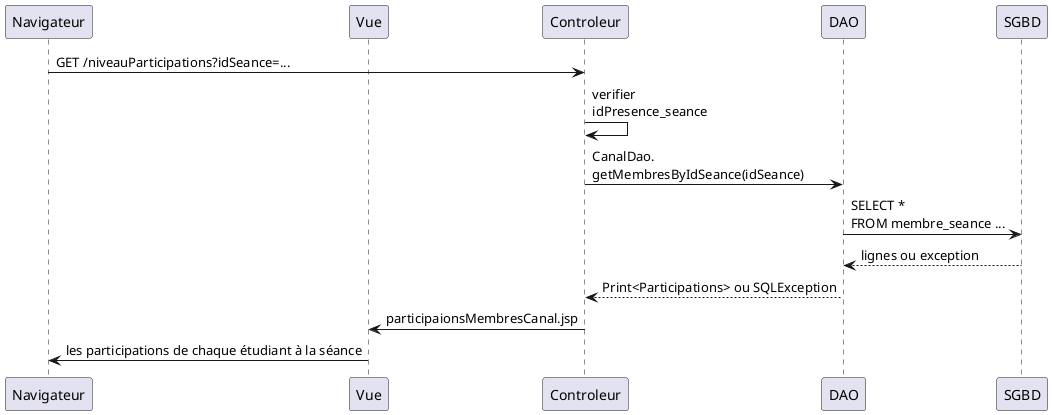 @startuml

participant Navigateur
participant Vue

Navigateur -> Controleur: GET /niveauParticipations?idSeance=...
Controleur -> Controleur: verifier\nidPresence_seance
Controleur -> DAO: CanalDao.\ngetMembresByIdSeance(idSeance)
DAO -> SGBD: SELECT *\nFROM membre_seance ...
SGBD --> DAO: lignes ou exception
DAO --> Controleur: Print<Participations> ou SQLException
Controleur -> Vue: participaionsMembresCanal.jsp
Vue -> Navigateur: les participations de chaque étudiant à la séance 
@enduml



